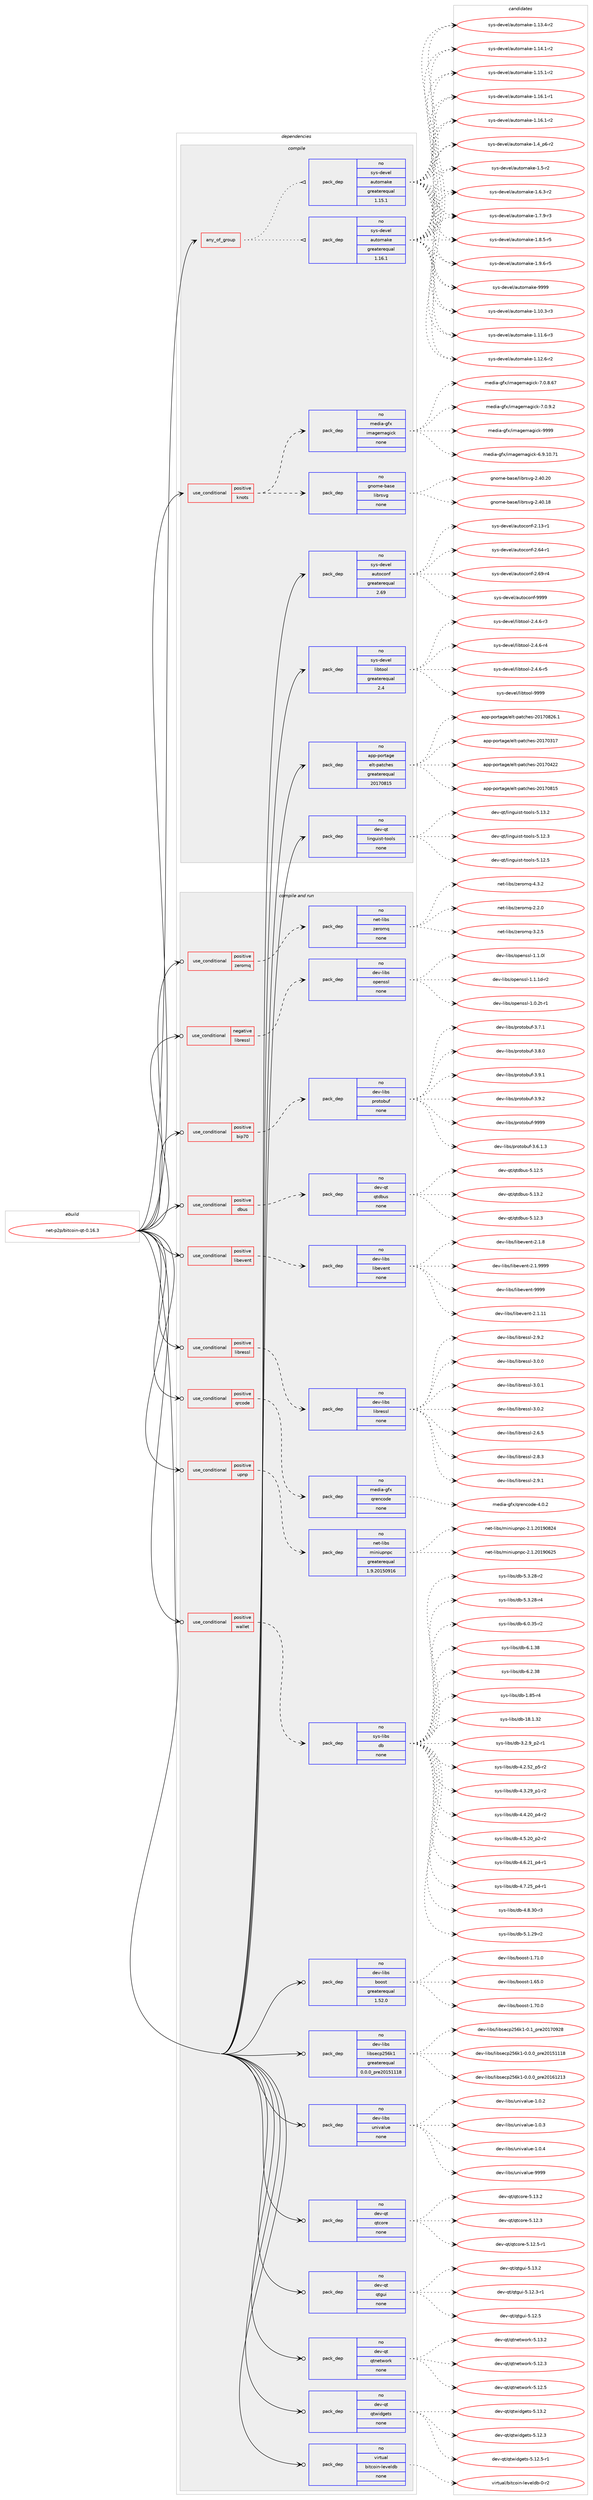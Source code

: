 digraph prolog {

# *************
# Graph options
# *************

newrank=true;
concentrate=true;
compound=true;
graph [rankdir=LR,fontname=Helvetica,fontsize=10,ranksep=1.5];#, ranksep=2.5, nodesep=0.2];
edge  [arrowhead=vee];
node  [fontname=Helvetica,fontsize=10];

# **********
# The ebuild
# **********

subgraph cluster_leftcol {
color=gray;
rank=same;
label=<<i>ebuild</i>>;
id [label="net-p2p/bitcoin-qt-0.16.3", color=red, width=4, href="../net-p2p/bitcoin-qt-0.16.3.svg"];
}

# ****************
# The dependencies
# ****************

subgraph cluster_midcol {
color=gray;
label=<<i>dependencies</i>>;
subgraph cluster_compile {
fillcolor="#eeeeee";
style=filled;
label=<<i>compile</i>>;
subgraph any14313 {
dependency839456 [label=<<TABLE BORDER="0" CELLBORDER="1" CELLSPACING="0" CELLPADDING="4"><TR><TD CELLPADDING="10">any_of_group</TD></TR></TABLE>>, shape=none, color=red];subgraph pack620031 {
dependency839457 [label=<<TABLE BORDER="0" CELLBORDER="1" CELLSPACING="0" CELLPADDING="4" WIDTH="220"><TR><TD ROWSPAN="6" CELLPADDING="30">pack_dep</TD></TR><TR><TD WIDTH="110">no</TD></TR><TR><TD>sys-devel</TD></TR><TR><TD>automake</TD></TR><TR><TD>greaterequal</TD></TR><TR><TD>1.16.1</TD></TR></TABLE>>, shape=none, color=blue];
}
dependency839456:e -> dependency839457:w [weight=20,style="dotted",arrowhead="oinv"];
subgraph pack620032 {
dependency839458 [label=<<TABLE BORDER="0" CELLBORDER="1" CELLSPACING="0" CELLPADDING="4" WIDTH="220"><TR><TD ROWSPAN="6" CELLPADDING="30">pack_dep</TD></TR><TR><TD WIDTH="110">no</TD></TR><TR><TD>sys-devel</TD></TR><TR><TD>automake</TD></TR><TR><TD>greaterequal</TD></TR><TR><TD>1.15.1</TD></TR></TABLE>>, shape=none, color=blue];
}
dependency839456:e -> dependency839458:w [weight=20,style="dotted",arrowhead="oinv"];
}
id:e -> dependency839456:w [weight=20,style="solid",arrowhead="vee"];
subgraph cond204618 {
dependency839459 [label=<<TABLE BORDER="0" CELLBORDER="1" CELLSPACING="0" CELLPADDING="4"><TR><TD ROWSPAN="3" CELLPADDING="10">use_conditional</TD></TR><TR><TD>positive</TD></TR><TR><TD>knots</TD></TR></TABLE>>, shape=none, color=red];
subgraph pack620033 {
dependency839460 [label=<<TABLE BORDER="0" CELLBORDER="1" CELLSPACING="0" CELLPADDING="4" WIDTH="220"><TR><TD ROWSPAN="6" CELLPADDING="30">pack_dep</TD></TR><TR><TD WIDTH="110">no</TD></TR><TR><TD>gnome-base</TD></TR><TR><TD>librsvg</TD></TR><TR><TD>none</TD></TR><TR><TD></TD></TR></TABLE>>, shape=none, color=blue];
}
dependency839459:e -> dependency839460:w [weight=20,style="dashed",arrowhead="vee"];
subgraph pack620034 {
dependency839461 [label=<<TABLE BORDER="0" CELLBORDER="1" CELLSPACING="0" CELLPADDING="4" WIDTH="220"><TR><TD ROWSPAN="6" CELLPADDING="30">pack_dep</TD></TR><TR><TD WIDTH="110">no</TD></TR><TR><TD>media-gfx</TD></TR><TR><TD>imagemagick</TD></TR><TR><TD>none</TD></TR><TR><TD></TD></TR></TABLE>>, shape=none, color=blue];
}
dependency839459:e -> dependency839461:w [weight=20,style="dashed",arrowhead="vee"];
}
id:e -> dependency839459:w [weight=20,style="solid",arrowhead="vee"];
subgraph pack620035 {
dependency839462 [label=<<TABLE BORDER="0" CELLBORDER="1" CELLSPACING="0" CELLPADDING="4" WIDTH="220"><TR><TD ROWSPAN="6" CELLPADDING="30">pack_dep</TD></TR><TR><TD WIDTH="110">no</TD></TR><TR><TD>app-portage</TD></TR><TR><TD>elt-patches</TD></TR><TR><TD>greaterequal</TD></TR><TR><TD>20170815</TD></TR></TABLE>>, shape=none, color=blue];
}
id:e -> dependency839462:w [weight=20,style="solid",arrowhead="vee"];
subgraph pack620036 {
dependency839463 [label=<<TABLE BORDER="0" CELLBORDER="1" CELLSPACING="0" CELLPADDING="4" WIDTH="220"><TR><TD ROWSPAN="6" CELLPADDING="30">pack_dep</TD></TR><TR><TD WIDTH="110">no</TD></TR><TR><TD>dev-qt</TD></TR><TR><TD>linguist-tools</TD></TR><TR><TD>none</TD></TR><TR><TD></TD></TR></TABLE>>, shape=none, color=blue];
}
id:e -> dependency839463:w [weight=20,style="solid",arrowhead="vee"];
subgraph pack620037 {
dependency839464 [label=<<TABLE BORDER="0" CELLBORDER="1" CELLSPACING="0" CELLPADDING="4" WIDTH="220"><TR><TD ROWSPAN="6" CELLPADDING="30">pack_dep</TD></TR><TR><TD WIDTH="110">no</TD></TR><TR><TD>sys-devel</TD></TR><TR><TD>autoconf</TD></TR><TR><TD>greaterequal</TD></TR><TR><TD>2.69</TD></TR></TABLE>>, shape=none, color=blue];
}
id:e -> dependency839464:w [weight=20,style="solid",arrowhead="vee"];
subgraph pack620038 {
dependency839465 [label=<<TABLE BORDER="0" CELLBORDER="1" CELLSPACING="0" CELLPADDING="4" WIDTH="220"><TR><TD ROWSPAN="6" CELLPADDING="30">pack_dep</TD></TR><TR><TD WIDTH="110">no</TD></TR><TR><TD>sys-devel</TD></TR><TR><TD>libtool</TD></TR><TR><TD>greaterequal</TD></TR><TR><TD>2.4</TD></TR></TABLE>>, shape=none, color=blue];
}
id:e -> dependency839465:w [weight=20,style="solid",arrowhead="vee"];
}
subgraph cluster_compileandrun {
fillcolor="#eeeeee";
style=filled;
label=<<i>compile and run</i>>;
subgraph cond204619 {
dependency839466 [label=<<TABLE BORDER="0" CELLBORDER="1" CELLSPACING="0" CELLPADDING="4"><TR><TD ROWSPAN="3" CELLPADDING="10">use_conditional</TD></TR><TR><TD>negative</TD></TR><TR><TD>libressl</TD></TR></TABLE>>, shape=none, color=red];
subgraph pack620039 {
dependency839467 [label=<<TABLE BORDER="0" CELLBORDER="1" CELLSPACING="0" CELLPADDING="4" WIDTH="220"><TR><TD ROWSPAN="6" CELLPADDING="30">pack_dep</TD></TR><TR><TD WIDTH="110">no</TD></TR><TR><TD>dev-libs</TD></TR><TR><TD>openssl</TD></TR><TR><TD>none</TD></TR><TR><TD></TD></TR></TABLE>>, shape=none, color=blue];
}
dependency839466:e -> dependency839467:w [weight=20,style="dashed",arrowhead="vee"];
}
id:e -> dependency839466:w [weight=20,style="solid",arrowhead="odotvee"];
subgraph cond204620 {
dependency839468 [label=<<TABLE BORDER="0" CELLBORDER="1" CELLSPACING="0" CELLPADDING="4"><TR><TD ROWSPAN="3" CELLPADDING="10">use_conditional</TD></TR><TR><TD>positive</TD></TR><TR><TD>bip70</TD></TR></TABLE>>, shape=none, color=red];
subgraph pack620040 {
dependency839469 [label=<<TABLE BORDER="0" CELLBORDER="1" CELLSPACING="0" CELLPADDING="4" WIDTH="220"><TR><TD ROWSPAN="6" CELLPADDING="30">pack_dep</TD></TR><TR><TD WIDTH="110">no</TD></TR><TR><TD>dev-libs</TD></TR><TR><TD>protobuf</TD></TR><TR><TD>none</TD></TR><TR><TD></TD></TR></TABLE>>, shape=none, color=blue];
}
dependency839468:e -> dependency839469:w [weight=20,style="dashed",arrowhead="vee"];
}
id:e -> dependency839468:w [weight=20,style="solid",arrowhead="odotvee"];
subgraph cond204621 {
dependency839470 [label=<<TABLE BORDER="0" CELLBORDER="1" CELLSPACING="0" CELLPADDING="4"><TR><TD ROWSPAN="3" CELLPADDING="10">use_conditional</TD></TR><TR><TD>positive</TD></TR><TR><TD>dbus</TD></TR></TABLE>>, shape=none, color=red];
subgraph pack620041 {
dependency839471 [label=<<TABLE BORDER="0" CELLBORDER="1" CELLSPACING="0" CELLPADDING="4" WIDTH="220"><TR><TD ROWSPAN="6" CELLPADDING="30">pack_dep</TD></TR><TR><TD WIDTH="110">no</TD></TR><TR><TD>dev-qt</TD></TR><TR><TD>qtdbus</TD></TR><TR><TD>none</TD></TR><TR><TD></TD></TR></TABLE>>, shape=none, color=blue];
}
dependency839470:e -> dependency839471:w [weight=20,style="dashed",arrowhead="vee"];
}
id:e -> dependency839470:w [weight=20,style="solid",arrowhead="odotvee"];
subgraph cond204622 {
dependency839472 [label=<<TABLE BORDER="0" CELLBORDER="1" CELLSPACING="0" CELLPADDING="4"><TR><TD ROWSPAN="3" CELLPADDING="10">use_conditional</TD></TR><TR><TD>positive</TD></TR><TR><TD>libevent</TD></TR></TABLE>>, shape=none, color=red];
subgraph pack620042 {
dependency839473 [label=<<TABLE BORDER="0" CELLBORDER="1" CELLSPACING="0" CELLPADDING="4" WIDTH="220"><TR><TD ROWSPAN="6" CELLPADDING="30">pack_dep</TD></TR><TR><TD WIDTH="110">no</TD></TR><TR><TD>dev-libs</TD></TR><TR><TD>libevent</TD></TR><TR><TD>none</TD></TR><TR><TD></TD></TR></TABLE>>, shape=none, color=blue];
}
dependency839472:e -> dependency839473:w [weight=20,style="dashed",arrowhead="vee"];
}
id:e -> dependency839472:w [weight=20,style="solid",arrowhead="odotvee"];
subgraph cond204623 {
dependency839474 [label=<<TABLE BORDER="0" CELLBORDER="1" CELLSPACING="0" CELLPADDING="4"><TR><TD ROWSPAN="3" CELLPADDING="10">use_conditional</TD></TR><TR><TD>positive</TD></TR><TR><TD>libressl</TD></TR></TABLE>>, shape=none, color=red];
subgraph pack620043 {
dependency839475 [label=<<TABLE BORDER="0" CELLBORDER="1" CELLSPACING="0" CELLPADDING="4" WIDTH="220"><TR><TD ROWSPAN="6" CELLPADDING="30">pack_dep</TD></TR><TR><TD WIDTH="110">no</TD></TR><TR><TD>dev-libs</TD></TR><TR><TD>libressl</TD></TR><TR><TD>none</TD></TR><TR><TD></TD></TR></TABLE>>, shape=none, color=blue];
}
dependency839474:e -> dependency839475:w [weight=20,style="dashed",arrowhead="vee"];
}
id:e -> dependency839474:w [weight=20,style="solid",arrowhead="odotvee"];
subgraph cond204624 {
dependency839476 [label=<<TABLE BORDER="0" CELLBORDER="1" CELLSPACING="0" CELLPADDING="4"><TR><TD ROWSPAN="3" CELLPADDING="10">use_conditional</TD></TR><TR><TD>positive</TD></TR><TR><TD>qrcode</TD></TR></TABLE>>, shape=none, color=red];
subgraph pack620044 {
dependency839477 [label=<<TABLE BORDER="0" CELLBORDER="1" CELLSPACING="0" CELLPADDING="4" WIDTH="220"><TR><TD ROWSPAN="6" CELLPADDING="30">pack_dep</TD></TR><TR><TD WIDTH="110">no</TD></TR><TR><TD>media-gfx</TD></TR><TR><TD>qrencode</TD></TR><TR><TD>none</TD></TR><TR><TD></TD></TR></TABLE>>, shape=none, color=blue];
}
dependency839476:e -> dependency839477:w [weight=20,style="dashed",arrowhead="vee"];
}
id:e -> dependency839476:w [weight=20,style="solid",arrowhead="odotvee"];
subgraph cond204625 {
dependency839478 [label=<<TABLE BORDER="0" CELLBORDER="1" CELLSPACING="0" CELLPADDING="4"><TR><TD ROWSPAN="3" CELLPADDING="10">use_conditional</TD></TR><TR><TD>positive</TD></TR><TR><TD>upnp</TD></TR></TABLE>>, shape=none, color=red];
subgraph pack620045 {
dependency839479 [label=<<TABLE BORDER="0" CELLBORDER="1" CELLSPACING="0" CELLPADDING="4" WIDTH="220"><TR><TD ROWSPAN="6" CELLPADDING="30">pack_dep</TD></TR><TR><TD WIDTH="110">no</TD></TR><TR><TD>net-libs</TD></TR><TR><TD>miniupnpc</TD></TR><TR><TD>greaterequal</TD></TR><TR><TD>1.9.20150916</TD></TR></TABLE>>, shape=none, color=blue];
}
dependency839478:e -> dependency839479:w [weight=20,style="dashed",arrowhead="vee"];
}
id:e -> dependency839478:w [weight=20,style="solid",arrowhead="odotvee"];
subgraph cond204626 {
dependency839480 [label=<<TABLE BORDER="0" CELLBORDER="1" CELLSPACING="0" CELLPADDING="4"><TR><TD ROWSPAN="3" CELLPADDING="10">use_conditional</TD></TR><TR><TD>positive</TD></TR><TR><TD>wallet</TD></TR></TABLE>>, shape=none, color=red];
subgraph pack620046 {
dependency839481 [label=<<TABLE BORDER="0" CELLBORDER="1" CELLSPACING="0" CELLPADDING="4" WIDTH="220"><TR><TD ROWSPAN="6" CELLPADDING="30">pack_dep</TD></TR><TR><TD WIDTH="110">no</TD></TR><TR><TD>sys-libs</TD></TR><TR><TD>db</TD></TR><TR><TD>none</TD></TR><TR><TD></TD></TR></TABLE>>, shape=none, color=blue];
}
dependency839480:e -> dependency839481:w [weight=20,style="dashed",arrowhead="vee"];
}
id:e -> dependency839480:w [weight=20,style="solid",arrowhead="odotvee"];
subgraph cond204627 {
dependency839482 [label=<<TABLE BORDER="0" CELLBORDER="1" CELLSPACING="0" CELLPADDING="4"><TR><TD ROWSPAN="3" CELLPADDING="10">use_conditional</TD></TR><TR><TD>positive</TD></TR><TR><TD>zeromq</TD></TR></TABLE>>, shape=none, color=red];
subgraph pack620047 {
dependency839483 [label=<<TABLE BORDER="0" CELLBORDER="1" CELLSPACING="0" CELLPADDING="4" WIDTH="220"><TR><TD ROWSPAN="6" CELLPADDING="30">pack_dep</TD></TR><TR><TD WIDTH="110">no</TD></TR><TR><TD>net-libs</TD></TR><TR><TD>zeromq</TD></TR><TR><TD>none</TD></TR><TR><TD></TD></TR></TABLE>>, shape=none, color=blue];
}
dependency839482:e -> dependency839483:w [weight=20,style="dashed",arrowhead="vee"];
}
id:e -> dependency839482:w [weight=20,style="solid",arrowhead="odotvee"];
subgraph pack620048 {
dependency839484 [label=<<TABLE BORDER="0" CELLBORDER="1" CELLSPACING="0" CELLPADDING="4" WIDTH="220"><TR><TD ROWSPAN="6" CELLPADDING="30">pack_dep</TD></TR><TR><TD WIDTH="110">no</TD></TR><TR><TD>dev-libs</TD></TR><TR><TD>boost</TD></TR><TR><TD>greaterequal</TD></TR><TR><TD>1.52.0</TD></TR></TABLE>>, shape=none, color=blue];
}
id:e -> dependency839484:w [weight=20,style="solid",arrowhead="odotvee"];
subgraph pack620049 {
dependency839485 [label=<<TABLE BORDER="0" CELLBORDER="1" CELLSPACING="0" CELLPADDING="4" WIDTH="220"><TR><TD ROWSPAN="6" CELLPADDING="30">pack_dep</TD></TR><TR><TD WIDTH="110">no</TD></TR><TR><TD>dev-libs</TD></TR><TR><TD>libsecp256k1</TD></TR><TR><TD>greaterequal</TD></TR><TR><TD>0.0.0_pre20151118</TD></TR></TABLE>>, shape=none, color=blue];
}
id:e -> dependency839485:w [weight=20,style="solid",arrowhead="odotvee"];
subgraph pack620050 {
dependency839486 [label=<<TABLE BORDER="0" CELLBORDER="1" CELLSPACING="0" CELLPADDING="4" WIDTH="220"><TR><TD ROWSPAN="6" CELLPADDING="30">pack_dep</TD></TR><TR><TD WIDTH="110">no</TD></TR><TR><TD>dev-libs</TD></TR><TR><TD>univalue</TD></TR><TR><TD>none</TD></TR><TR><TD></TD></TR></TABLE>>, shape=none, color=blue];
}
id:e -> dependency839486:w [weight=20,style="solid",arrowhead="odotvee"];
subgraph pack620051 {
dependency839487 [label=<<TABLE BORDER="0" CELLBORDER="1" CELLSPACING="0" CELLPADDING="4" WIDTH="220"><TR><TD ROWSPAN="6" CELLPADDING="30">pack_dep</TD></TR><TR><TD WIDTH="110">no</TD></TR><TR><TD>dev-qt</TD></TR><TR><TD>qtcore</TD></TR><TR><TD>none</TD></TR><TR><TD></TD></TR></TABLE>>, shape=none, color=blue];
}
id:e -> dependency839487:w [weight=20,style="solid",arrowhead="odotvee"];
subgraph pack620052 {
dependency839488 [label=<<TABLE BORDER="0" CELLBORDER="1" CELLSPACING="0" CELLPADDING="4" WIDTH="220"><TR><TD ROWSPAN="6" CELLPADDING="30">pack_dep</TD></TR><TR><TD WIDTH="110">no</TD></TR><TR><TD>dev-qt</TD></TR><TR><TD>qtgui</TD></TR><TR><TD>none</TD></TR><TR><TD></TD></TR></TABLE>>, shape=none, color=blue];
}
id:e -> dependency839488:w [weight=20,style="solid",arrowhead="odotvee"];
subgraph pack620053 {
dependency839489 [label=<<TABLE BORDER="0" CELLBORDER="1" CELLSPACING="0" CELLPADDING="4" WIDTH="220"><TR><TD ROWSPAN="6" CELLPADDING="30">pack_dep</TD></TR><TR><TD WIDTH="110">no</TD></TR><TR><TD>dev-qt</TD></TR><TR><TD>qtnetwork</TD></TR><TR><TD>none</TD></TR><TR><TD></TD></TR></TABLE>>, shape=none, color=blue];
}
id:e -> dependency839489:w [weight=20,style="solid",arrowhead="odotvee"];
subgraph pack620054 {
dependency839490 [label=<<TABLE BORDER="0" CELLBORDER="1" CELLSPACING="0" CELLPADDING="4" WIDTH="220"><TR><TD ROWSPAN="6" CELLPADDING="30">pack_dep</TD></TR><TR><TD WIDTH="110">no</TD></TR><TR><TD>dev-qt</TD></TR><TR><TD>qtwidgets</TD></TR><TR><TD>none</TD></TR><TR><TD></TD></TR></TABLE>>, shape=none, color=blue];
}
id:e -> dependency839490:w [weight=20,style="solid",arrowhead="odotvee"];
subgraph pack620055 {
dependency839491 [label=<<TABLE BORDER="0" CELLBORDER="1" CELLSPACING="0" CELLPADDING="4" WIDTH="220"><TR><TD ROWSPAN="6" CELLPADDING="30">pack_dep</TD></TR><TR><TD WIDTH="110">no</TD></TR><TR><TD>virtual</TD></TR><TR><TD>bitcoin-leveldb</TD></TR><TR><TD>none</TD></TR><TR><TD></TD></TR></TABLE>>, shape=none, color=blue];
}
id:e -> dependency839491:w [weight=20,style="solid",arrowhead="odotvee"];
}
subgraph cluster_run {
fillcolor="#eeeeee";
style=filled;
label=<<i>run</i>>;
}
}

# **************
# The candidates
# **************

subgraph cluster_choices {
rank=same;
color=gray;
label=<<i>candidates</i>>;

subgraph choice620031 {
color=black;
nodesep=1;
choice11512111545100101118101108479711711611110997107101454946494846514511451 [label="sys-devel/automake-1.10.3-r3", color=red, width=4,href="../sys-devel/automake-1.10.3-r3.svg"];
choice11512111545100101118101108479711711611110997107101454946494946544511451 [label="sys-devel/automake-1.11.6-r3", color=red, width=4,href="../sys-devel/automake-1.11.6-r3.svg"];
choice11512111545100101118101108479711711611110997107101454946495046544511450 [label="sys-devel/automake-1.12.6-r2", color=red, width=4,href="../sys-devel/automake-1.12.6-r2.svg"];
choice11512111545100101118101108479711711611110997107101454946495146524511450 [label="sys-devel/automake-1.13.4-r2", color=red, width=4,href="../sys-devel/automake-1.13.4-r2.svg"];
choice11512111545100101118101108479711711611110997107101454946495246494511450 [label="sys-devel/automake-1.14.1-r2", color=red, width=4,href="../sys-devel/automake-1.14.1-r2.svg"];
choice11512111545100101118101108479711711611110997107101454946495346494511450 [label="sys-devel/automake-1.15.1-r2", color=red, width=4,href="../sys-devel/automake-1.15.1-r2.svg"];
choice11512111545100101118101108479711711611110997107101454946495446494511449 [label="sys-devel/automake-1.16.1-r1", color=red, width=4,href="../sys-devel/automake-1.16.1-r1.svg"];
choice11512111545100101118101108479711711611110997107101454946495446494511450 [label="sys-devel/automake-1.16.1-r2", color=red, width=4,href="../sys-devel/automake-1.16.1-r2.svg"];
choice115121115451001011181011084797117116111109971071014549465295112544511450 [label="sys-devel/automake-1.4_p6-r2", color=red, width=4,href="../sys-devel/automake-1.4_p6-r2.svg"];
choice11512111545100101118101108479711711611110997107101454946534511450 [label="sys-devel/automake-1.5-r2", color=red, width=4,href="../sys-devel/automake-1.5-r2.svg"];
choice115121115451001011181011084797117116111109971071014549465446514511450 [label="sys-devel/automake-1.6.3-r2", color=red, width=4,href="../sys-devel/automake-1.6.3-r2.svg"];
choice115121115451001011181011084797117116111109971071014549465546574511451 [label="sys-devel/automake-1.7.9-r3", color=red, width=4,href="../sys-devel/automake-1.7.9-r3.svg"];
choice115121115451001011181011084797117116111109971071014549465646534511453 [label="sys-devel/automake-1.8.5-r5", color=red, width=4,href="../sys-devel/automake-1.8.5-r5.svg"];
choice115121115451001011181011084797117116111109971071014549465746544511453 [label="sys-devel/automake-1.9.6-r5", color=red, width=4,href="../sys-devel/automake-1.9.6-r5.svg"];
choice115121115451001011181011084797117116111109971071014557575757 [label="sys-devel/automake-9999", color=red, width=4,href="../sys-devel/automake-9999.svg"];
dependency839457:e -> choice11512111545100101118101108479711711611110997107101454946494846514511451:w [style=dotted,weight="100"];
dependency839457:e -> choice11512111545100101118101108479711711611110997107101454946494946544511451:w [style=dotted,weight="100"];
dependency839457:e -> choice11512111545100101118101108479711711611110997107101454946495046544511450:w [style=dotted,weight="100"];
dependency839457:e -> choice11512111545100101118101108479711711611110997107101454946495146524511450:w [style=dotted,weight="100"];
dependency839457:e -> choice11512111545100101118101108479711711611110997107101454946495246494511450:w [style=dotted,weight="100"];
dependency839457:e -> choice11512111545100101118101108479711711611110997107101454946495346494511450:w [style=dotted,weight="100"];
dependency839457:e -> choice11512111545100101118101108479711711611110997107101454946495446494511449:w [style=dotted,weight="100"];
dependency839457:e -> choice11512111545100101118101108479711711611110997107101454946495446494511450:w [style=dotted,weight="100"];
dependency839457:e -> choice115121115451001011181011084797117116111109971071014549465295112544511450:w [style=dotted,weight="100"];
dependency839457:e -> choice11512111545100101118101108479711711611110997107101454946534511450:w [style=dotted,weight="100"];
dependency839457:e -> choice115121115451001011181011084797117116111109971071014549465446514511450:w [style=dotted,weight="100"];
dependency839457:e -> choice115121115451001011181011084797117116111109971071014549465546574511451:w [style=dotted,weight="100"];
dependency839457:e -> choice115121115451001011181011084797117116111109971071014549465646534511453:w [style=dotted,weight="100"];
dependency839457:e -> choice115121115451001011181011084797117116111109971071014549465746544511453:w [style=dotted,weight="100"];
dependency839457:e -> choice115121115451001011181011084797117116111109971071014557575757:w [style=dotted,weight="100"];
}
subgraph choice620032 {
color=black;
nodesep=1;
choice11512111545100101118101108479711711611110997107101454946494846514511451 [label="sys-devel/automake-1.10.3-r3", color=red, width=4,href="../sys-devel/automake-1.10.3-r3.svg"];
choice11512111545100101118101108479711711611110997107101454946494946544511451 [label="sys-devel/automake-1.11.6-r3", color=red, width=4,href="../sys-devel/automake-1.11.6-r3.svg"];
choice11512111545100101118101108479711711611110997107101454946495046544511450 [label="sys-devel/automake-1.12.6-r2", color=red, width=4,href="../sys-devel/automake-1.12.6-r2.svg"];
choice11512111545100101118101108479711711611110997107101454946495146524511450 [label="sys-devel/automake-1.13.4-r2", color=red, width=4,href="../sys-devel/automake-1.13.4-r2.svg"];
choice11512111545100101118101108479711711611110997107101454946495246494511450 [label="sys-devel/automake-1.14.1-r2", color=red, width=4,href="../sys-devel/automake-1.14.1-r2.svg"];
choice11512111545100101118101108479711711611110997107101454946495346494511450 [label="sys-devel/automake-1.15.1-r2", color=red, width=4,href="../sys-devel/automake-1.15.1-r2.svg"];
choice11512111545100101118101108479711711611110997107101454946495446494511449 [label="sys-devel/automake-1.16.1-r1", color=red, width=4,href="../sys-devel/automake-1.16.1-r1.svg"];
choice11512111545100101118101108479711711611110997107101454946495446494511450 [label="sys-devel/automake-1.16.1-r2", color=red, width=4,href="../sys-devel/automake-1.16.1-r2.svg"];
choice115121115451001011181011084797117116111109971071014549465295112544511450 [label="sys-devel/automake-1.4_p6-r2", color=red, width=4,href="../sys-devel/automake-1.4_p6-r2.svg"];
choice11512111545100101118101108479711711611110997107101454946534511450 [label="sys-devel/automake-1.5-r2", color=red, width=4,href="../sys-devel/automake-1.5-r2.svg"];
choice115121115451001011181011084797117116111109971071014549465446514511450 [label="sys-devel/automake-1.6.3-r2", color=red, width=4,href="../sys-devel/automake-1.6.3-r2.svg"];
choice115121115451001011181011084797117116111109971071014549465546574511451 [label="sys-devel/automake-1.7.9-r3", color=red, width=4,href="../sys-devel/automake-1.7.9-r3.svg"];
choice115121115451001011181011084797117116111109971071014549465646534511453 [label="sys-devel/automake-1.8.5-r5", color=red, width=4,href="../sys-devel/automake-1.8.5-r5.svg"];
choice115121115451001011181011084797117116111109971071014549465746544511453 [label="sys-devel/automake-1.9.6-r5", color=red, width=4,href="../sys-devel/automake-1.9.6-r5.svg"];
choice115121115451001011181011084797117116111109971071014557575757 [label="sys-devel/automake-9999", color=red, width=4,href="../sys-devel/automake-9999.svg"];
dependency839458:e -> choice11512111545100101118101108479711711611110997107101454946494846514511451:w [style=dotted,weight="100"];
dependency839458:e -> choice11512111545100101118101108479711711611110997107101454946494946544511451:w [style=dotted,weight="100"];
dependency839458:e -> choice11512111545100101118101108479711711611110997107101454946495046544511450:w [style=dotted,weight="100"];
dependency839458:e -> choice11512111545100101118101108479711711611110997107101454946495146524511450:w [style=dotted,weight="100"];
dependency839458:e -> choice11512111545100101118101108479711711611110997107101454946495246494511450:w [style=dotted,weight="100"];
dependency839458:e -> choice11512111545100101118101108479711711611110997107101454946495346494511450:w [style=dotted,weight="100"];
dependency839458:e -> choice11512111545100101118101108479711711611110997107101454946495446494511449:w [style=dotted,weight="100"];
dependency839458:e -> choice11512111545100101118101108479711711611110997107101454946495446494511450:w [style=dotted,weight="100"];
dependency839458:e -> choice115121115451001011181011084797117116111109971071014549465295112544511450:w [style=dotted,weight="100"];
dependency839458:e -> choice11512111545100101118101108479711711611110997107101454946534511450:w [style=dotted,weight="100"];
dependency839458:e -> choice115121115451001011181011084797117116111109971071014549465446514511450:w [style=dotted,weight="100"];
dependency839458:e -> choice115121115451001011181011084797117116111109971071014549465546574511451:w [style=dotted,weight="100"];
dependency839458:e -> choice115121115451001011181011084797117116111109971071014549465646534511453:w [style=dotted,weight="100"];
dependency839458:e -> choice115121115451001011181011084797117116111109971071014549465746544511453:w [style=dotted,weight="100"];
dependency839458:e -> choice115121115451001011181011084797117116111109971071014557575757:w [style=dotted,weight="100"];
}
subgraph choice620033 {
color=black;
nodesep=1;
choice10311011110910145989711510147108105981141151181034550465248464956 [label="gnome-base/librsvg-2.40.18", color=red, width=4,href="../gnome-base/librsvg-2.40.18.svg"];
choice10311011110910145989711510147108105981141151181034550465248465048 [label="gnome-base/librsvg-2.40.20", color=red, width=4,href="../gnome-base/librsvg-2.40.20.svg"];
dependency839460:e -> choice10311011110910145989711510147108105981141151181034550465248464956:w [style=dotted,weight="100"];
dependency839460:e -> choice10311011110910145989711510147108105981141151181034550465248465048:w [style=dotted,weight="100"];
}
subgraph choice620034 {
color=black;
nodesep=1;
choice10910110010597451031021204710510997103101109971031059910745544657464948465549 [label="media-gfx/imagemagick-6.9.10.71", color=red, width=4,href="../media-gfx/imagemagick-6.9.10.71.svg"];
choice109101100105974510310212047105109971031011099710310599107455546484656465455 [label="media-gfx/imagemagick-7.0.8.67", color=red, width=4,href="../media-gfx/imagemagick-7.0.8.67.svg"];
choice1091011001059745103102120471051099710310110997103105991074555464846574650 [label="media-gfx/imagemagick-7.0.9.2", color=red, width=4,href="../media-gfx/imagemagick-7.0.9.2.svg"];
choice1091011001059745103102120471051099710310110997103105991074557575757 [label="media-gfx/imagemagick-9999", color=red, width=4,href="../media-gfx/imagemagick-9999.svg"];
dependency839461:e -> choice10910110010597451031021204710510997103101109971031059910745544657464948465549:w [style=dotted,weight="100"];
dependency839461:e -> choice109101100105974510310212047105109971031011099710310599107455546484656465455:w [style=dotted,weight="100"];
dependency839461:e -> choice1091011001059745103102120471051099710310110997103105991074555464846574650:w [style=dotted,weight="100"];
dependency839461:e -> choice1091011001059745103102120471051099710310110997103105991074557575757:w [style=dotted,weight="100"];
}
subgraph choice620035 {
color=black;
nodesep=1;
choice97112112451121111141169710310147101108116451129711699104101115455048495548514955 [label="app-portage/elt-patches-20170317", color=red, width=4,href="../app-portage/elt-patches-20170317.svg"];
choice97112112451121111141169710310147101108116451129711699104101115455048495548525050 [label="app-portage/elt-patches-20170422", color=red, width=4,href="../app-portage/elt-patches-20170422.svg"];
choice97112112451121111141169710310147101108116451129711699104101115455048495548564953 [label="app-portage/elt-patches-20170815", color=red, width=4,href="../app-portage/elt-patches-20170815.svg"];
choice971121124511211111411697103101471011081164511297116991041011154550484955485650544649 [label="app-portage/elt-patches-20170826.1", color=red, width=4,href="../app-portage/elt-patches-20170826.1.svg"];
dependency839462:e -> choice97112112451121111141169710310147101108116451129711699104101115455048495548514955:w [style=dotted,weight="100"];
dependency839462:e -> choice97112112451121111141169710310147101108116451129711699104101115455048495548525050:w [style=dotted,weight="100"];
dependency839462:e -> choice97112112451121111141169710310147101108116451129711699104101115455048495548564953:w [style=dotted,weight="100"];
dependency839462:e -> choice971121124511211111411697103101471011081164511297116991041011154550484955485650544649:w [style=dotted,weight="100"];
}
subgraph choice620036 {
color=black;
nodesep=1;
choice10010111845113116471081051101031171051151164511611111110811545534649504651 [label="dev-qt/linguist-tools-5.12.3", color=red, width=4,href="../dev-qt/linguist-tools-5.12.3.svg"];
choice10010111845113116471081051101031171051151164511611111110811545534649504653 [label="dev-qt/linguist-tools-5.12.5", color=red, width=4,href="../dev-qt/linguist-tools-5.12.5.svg"];
choice10010111845113116471081051101031171051151164511611111110811545534649514650 [label="dev-qt/linguist-tools-5.13.2", color=red, width=4,href="../dev-qt/linguist-tools-5.13.2.svg"];
dependency839463:e -> choice10010111845113116471081051101031171051151164511611111110811545534649504651:w [style=dotted,weight="100"];
dependency839463:e -> choice10010111845113116471081051101031171051151164511611111110811545534649504653:w [style=dotted,weight="100"];
dependency839463:e -> choice10010111845113116471081051101031171051151164511611111110811545534649514650:w [style=dotted,weight="100"];
}
subgraph choice620037 {
color=black;
nodesep=1;
choice1151211154510010111810110847971171161119911111010245504649514511449 [label="sys-devel/autoconf-2.13-r1", color=red, width=4,href="../sys-devel/autoconf-2.13-r1.svg"];
choice1151211154510010111810110847971171161119911111010245504654524511449 [label="sys-devel/autoconf-2.64-r1", color=red, width=4,href="../sys-devel/autoconf-2.64-r1.svg"];
choice1151211154510010111810110847971171161119911111010245504654574511452 [label="sys-devel/autoconf-2.69-r4", color=red, width=4,href="../sys-devel/autoconf-2.69-r4.svg"];
choice115121115451001011181011084797117116111991111101024557575757 [label="sys-devel/autoconf-9999", color=red, width=4,href="../sys-devel/autoconf-9999.svg"];
dependency839464:e -> choice1151211154510010111810110847971171161119911111010245504649514511449:w [style=dotted,weight="100"];
dependency839464:e -> choice1151211154510010111810110847971171161119911111010245504654524511449:w [style=dotted,weight="100"];
dependency839464:e -> choice1151211154510010111810110847971171161119911111010245504654574511452:w [style=dotted,weight="100"];
dependency839464:e -> choice115121115451001011181011084797117116111991111101024557575757:w [style=dotted,weight="100"];
}
subgraph choice620038 {
color=black;
nodesep=1;
choice1151211154510010111810110847108105981161111111084550465246544511451 [label="sys-devel/libtool-2.4.6-r3", color=red, width=4,href="../sys-devel/libtool-2.4.6-r3.svg"];
choice1151211154510010111810110847108105981161111111084550465246544511452 [label="sys-devel/libtool-2.4.6-r4", color=red, width=4,href="../sys-devel/libtool-2.4.6-r4.svg"];
choice1151211154510010111810110847108105981161111111084550465246544511453 [label="sys-devel/libtool-2.4.6-r5", color=red, width=4,href="../sys-devel/libtool-2.4.6-r5.svg"];
choice1151211154510010111810110847108105981161111111084557575757 [label="sys-devel/libtool-9999", color=red, width=4,href="../sys-devel/libtool-9999.svg"];
dependency839465:e -> choice1151211154510010111810110847108105981161111111084550465246544511451:w [style=dotted,weight="100"];
dependency839465:e -> choice1151211154510010111810110847108105981161111111084550465246544511452:w [style=dotted,weight="100"];
dependency839465:e -> choice1151211154510010111810110847108105981161111111084550465246544511453:w [style=dotted,weight="100"];
dependency839465:e -> choice1151211154510010111810110847108105981161111111084557575757:w [style=dotted,weight="100"];
}
subgraph choice620039 {
color=black;
nodesep=1;
choice1001011184510810598115471111121011101151151084549464846501164511449 [label="dev-libs/openssl-1.0.2t-r1", color=red, width=4,href="../dev-libs/openssl-1.0.2t-r1.svg"];
choice100101118451081059811547111112101110115115108454946494648108 [label="dev-libs/openssl-1.1.0l", color=red, width=4,href="../dev-libs/openssl-1.1.0l.svg"];
choice1001011184510810598115471111121011101151151084549464946491004511450 [label="dev-libs/openssl-1.1.1d-r2", color=red, width=4,href="../dev-libs/openssl-1.1.1d-r2.svg"];
dependency839467:e -> choice1001011184510810598115471111121011101151151084549464846501164511449:w [style=dotted,weight="100"];
dependency839467:e -> choice100101118451081059811547111112101110115115108454946494648108:w [style=dotted,weight="100"];
dependency839467:e -> choice1001011184510810598115471111121011101151151084549464946491004511450:w [style=dotted,weight="100"];
}
subgraph choice620040 {
color=black;
nodesep=1;
choice100101118451081059811547112114111116111981171024551465446494651 [label="dev-libs/protobuf-3.6.1.3", color=red, width=4,href="../dev-libs/protobuf-3.6.1.3.svg"];
choice10010111845108105981154711211411111611198117102455146554649 [label="dev-libs/protobuf-3.7.1", color=red, width=4,href="../dev-libs/protobuf-3.7.1.svg"];
choice10010111845108105981154711211411111611198117102455146564648 [label="dev-libs/protobuf-3.8.0", color=red, width=4,href="../dev-libs/protobuf-3.8.0.svg"];
choice10010111845108105981154711211411111611198117102455146574649 [label="dev-libs/protobuf-3.9.1", color=red, width=4,href="../dev-libs/protobuf-3.9.1.svg"];
choice10010111845108105981154711211411111611198117102455146574650 [label="dev-libs/protobuf-3.9.2", color=red, width=4,href="../dev-libs/protobuf-3.9.2.svg"];
choice100101118451081059811547112114111116111981171024557575757 [label="dev-libs/protobuf-9999", color=red, width=4,href="../dev-libs/protobuf-9999.svg"];
dependency839469:e -> choice100101118451081059811547112114111116111981171024551465446494651:w [style=dotted,weight="100"];
dependency839469:e -> choice10010111845108105981154711211411111611198117102455146554649:w [style=dotted,weight="100"];
dependency839469:e -> choice10010111845108105981154711211411111611198117102455146564648:w [style=dotted,weight="100"];
dependency839469:e -> choice10010111845108105981154711211411111611198117102455146574649:w [style=dotted,weight="100"];
dependency839469:e -> choice10010111845108105981154711211411111611198117102455146574650:w [style=dotted,weight="100"];
dependency839469:e -> choice100101118451081059811547112114111116111981171024557575757:w [style=dotted,weight="100"];
}
subgraph choice620041 {
color=black;
nodesep=1;
choice10010111845113116471131161009811711545534649504651 [label="dev-qt/qtdbus-5.12.3", color=red, width=4,href="../dev-qt/qtdbus-5.12.3.svg"];
choice10010111845113116471131161009811711545534649504653 [label="dev-qt/qtdbus-5.12.5", color=red, width=4,href="../dev-qt/qtdbus-5.12.5.svg"];
choice10010111845113116471131161009811711545534649514650 [label="dev-qt/qtdbus-5.13.2", color=red, width=4,href="../dev-qt/qtdbus-5.13.2.svg"];
dependency839471:e -> choice10010111845113116471131161009811711545534649504651:w [style=dotted,weight="100"];
dependency839471:e -> choice10010111845113116471131161009811711545534649504653:w [style=dotted,weight="100"];
dependency839471:e -> choice10010111845113116471131161009811711545534649514650:w [style=dotted,weight="100"];
}
subgraph choice620042 {
color=black;
nodesep=1;
choice1001011184510810598115471081059810111810111011645504649464949 [label="dev-libs/libevent-2.1.11", color=red, width=4,href="../dev-libs/libevent-2.1.11.svg"];
choice10010111845108105981154710810598101118101110116455046494656 [label="dev-libs/libevent-2.1.8", color=red, width=4,href="../dev-libs/libevent-2.1.8.svg"];
choice10010111845108105981154710810598101118101110116455046494657575757 [label="dev-libs/libevent-2.1.9999", color=red, width=4,href="../dev-libs/libevent-2.1.9999.svg"];
choice100101118451081059811547108105981011181011101164557575757 [label="dev-libs/libevent-9999", color=red, width=4,href="../dev-libs/libevent-9999.svg"];
dependency839473:e -> choice1001011184510810598115471081059810111810111011645504649464949:w [style=dotted,weight="100"];
dependency839473:e -> choice10010111845108105981154710810598101118101110116455046494656:w [style=dotted,weight="100"];
dependency839473:e -> choice10010111845108105981154710810598101118101110116455046494657575757:w [style=dotted,weight="100"];
dependency839473:e -> choice100101118451081059811547108105981011181011101164557575757:w [style=dotted,weight="100"];
}
subgraph choice620043 {
color=black;
nodesep=1;
choice10010111845108105981154710810598114101115115108455046544653 [label="dev-libs/libressl-2.6.5", color=red, width=4,href="../dev-libs/libressl-2.6.5.svg"];
choice10010111845108105981154710810598114101115115108455046564651 [label="dev-libs/libressl-2.8.3", color=red, width=4,href="../dev-libs/libressl-2.8.3.svg"];
choice10010111845108105981154710810598114101115115108455046574649 [label="dev-libs/libressl-2.9.1", color=red, width=4,href="../dev-libs/libressl-2.9.1.svg"];
choice10010111845108105981154710810598114101115115108455046574650 [label="dev-libs/libressl-2.9.2", color=red, width=4,href="../dev-libs/libressl-2.9.2.svg"];
choice10010111845108105981154710810598114101115115108455146484648 [label="dev-libs/libressl-3.0.0", color=red, width=4,href="../dev-libs/libressl-3.0.0.svg"];
choice10010111845108105981154710810598114101115115108455146484649 [label="dev-libs/libressl-3.0.1", color=red, width=4,href="../dev-libs/libressl-3.0.1.svg"];
choice10010111845108105981154710810598114101115115108455146484650 [label="dev-libs/libressl-3.0.2", color=red, width=4,href="../dev-libs/libressl-3.0.2.svg"];
dependency839475:e -> choice10010111845108105981154710810598114101115115108455046544653:w [style=dotted,weight="100"];
dependency839475:e -> choice10010111845108105981154710810598114101115115108455046564651:w [style=dotted,weight="100"];
dependency839475:e -> choice10010111845108105981154710810598114101115115108455046574649:w [style=dotted,weight="100"];
dependency839475:e -> choice10010111845108105981154710810598114101115115108455046574650:w [style=dotted,weight="100"];
dependency839475:e -> choice10010111845108105981154710810598114101115115108455146484648:w [style=dotted,weight="100"];
dependency839475:e -> choice10010111845108105981154710810598114101115115108455146484649:w [style=dotted,weight="100"];
dependency839475:e -> choice10010111845108105981154710810598114101115115108455146484650:w [style=dotted,weight="100"];
}
subgraph choice620044 {
color=black;
nodesep=1;
choice10910110010597451031021204711311410111099111100101455246484650 [label="media-gfx/qrencode-4.0.2", color=red, width=4,href="../media-gfx/qrencode-4.0.2.svg"];
dependency839477:e -> choice10910110010597451031021204711311410111099111100101455246484650:w [style=dotted,weight="100"];
}
subgraph choice620045 {
color=black;
nodesep=1;
choice1101011164510810598115471091051101051171121101129945504649465048495748545053 [label="net-libs/miniupnpc-2.1.20190625", color=red, width=4,href="../net-libs/miniupnpc-2.1.20190625.svg"];
choice1101011164510810598115471091051101051171121101129945504649465048495748565052 [label="net-libs/miniupnpc-2.1.20190824", color=red, width=4,href="../net-libs/miniupnpc-2.1.20190824.svg"];
dependency839479:e -> choice1101011164510810598115471091051101051171121101129945504649465048495748545053:w [style=dotted,weight="100"];
dependency839479:e -> choice1101011164510810598115471091051101051171121101129945504649465048495748565052:w [style=dotted,weight="100"];
}
subgraph choice620046 {
color=black;
nodesep=1;
choice1151211154510810598115471009845494656534511452 [label="sys-libs/db-1.85-r4", color=red, width=4,href="../sys-libs/db-1.85-r4.svg"];
choice115121115451081059811547100984549564649465150 [label="sys-libs/db-18.1.32", color=red, width=4,href="../sys-libs/db-18.1.32.svg"];
choice1151211154510810598115471009845514650465795112504511449 [label="sys-libs/db-3.2.9_p2-r1", color=red, width=4,href="../sys-libs/db-3.2.9_p2-r1.svg"];
choice115121115451081059811547100984552465046535095112534511450 [label="sys-libs/db-4.2.52_p5-r2", color=red, width=4,href="../sys-libs/db-4.2.52_p5-r2.svg"];
choice115121115451081059811547100984552465146505795112494511450 [label="sys-libs/db-4.3.29_p1-r2", color=red, width=4,href="../sys-libs/db-4.3.29_p1-r2.svg"];
choice115121115451081059811547100984552465246504895112524511450 [label="sys-libs/db-4.4.20_p4-r2", color=red, width=4,href="../sys-libs/db-4.4.20_p4-r2.svg"];
choice115121115451081059811547100984552465346504895112504511450 [label="sys-libs/db-4.5.20_p2-r2", color=red, width=4,href="../sys-libs/db-4.5.20_p2-r2.svg"];
choice115121115451081059811547100984552465446504995112524511449 [label="sys-libs/db-4.6.21_p4-r1", color=red, width=4,href="../sys-libs/db-4.6.21_p4-r1.svg"];
choice115121115451081059811547100984552465546505395112524511449 [label="sys-libs/db-4.7.25_p4-r1", color=red, width=4,href="../sys-libs/db-4.7.25_p4-r1.svg"];
choice11512111545108105981154710098455246564651484511451 [label="sys-libs/db-4.8.30-r3", color=red, width=4,href="../sys-libs/db-4.8.30-r3.svg"];
choice11512111545108105981154710098455346494650574511450 [label="sys-libs/db-5.1.29-r2", color=red, width=4,href="../sys-libs/db-5.1.29-r2.svg"];
choice11512111545108105981154710098455346514650564511450 [label="sys-libs/db-5.3.28-r2", color=red, width=4,href="../sys-libs/db-5.3.28-r2.svg"];
choice11512111545108105981154710098455346514650564511452 [label="sys-libs/db-5.3.28-r4", color=red, width=4,href="../sys-libs/db-5.3.28-r4.svg"];
choice11512111545108105981154710098455446484651534511450 [label="sys-libs/db-6.0.35-r2", color=red, width=4,href="../sys-libs/db-6.0.35-r2.svg"];
choice1151211154510810598115471009845544649465156 [label="sys-libs/db-6.1.38", color=red, width=4,href="../sys-libs/db-6.1.38.svg"];
choice1151211154510810598115471009845544650465156 [label="sys-libs/db-6.2.38", color=red, width=4,href="../sys-libs/db-6.2.38.svg"];
dependency839481:e -> choice1151211154510810598115471009845494656534511452:w [style=dotted,weight="100"];
dependency839481:e -> choice115121115451081059811547100984549564649465150:w [style=dotted,weight="100"];
dependency839481:e -> choice1151211154510810598115471009845514650465795112504511449:w [style=dotted,weight="100"];
dependency839481:e -> choice115121115451081059811547100984552465046535095112534511450:w [style=dotted,weight="100"];
dependency839481:e -> choice115121115451081059811547100984552465146505795112494511450:w [style=dotted,weight="100"];
dependency839481:e -> choice115121115451081059811547100984552465246504895112524511450:w [style=dotted,weight="100"];
dependency839481:e -> choice115121115451081059811547100984552465346504895112504511450:w [style=dotted,weight="100"];
dependency839481:e -> choice115121115451081059811547100984552465446504995112524511449:w [style=dotted,weight="100"];
dependency839481:e -> choice115121115451081059811547100984552465546505395112524511449:w [style=dotted,weight="100"];
dependency839481:e -> choice11512111545108105981154710098455246564651484511451:w [style=dotted,weight="100"];
dependency839481:e -> choice11512111545108105981154710098455346494650574511450:w [style=dotted,weight="100"];
dependency839481:e -> choice11512111545108105981154710098455346514650564511450:w [style=dotted,weight="100"];
dependency839481:e -> choice11512111545108105981154710098455346514650564511452:w [style=dotted,weight="100"];
dependency839481:e -> choice11512111545108105981154710098455446484651534511450:w [style=dotted,weight="100"];
dependency839481:e -> choice1151211154510810598115471009845544649465156:w [style=dotted,weight="100"];
dependency839481:e -> choice1151211154510810598115471009845544650465156:w [style=dotted,weight="100"];
}
subgraph choice620047 {
color=black;
nodesep=1;
choice110101116451081059811547122101114111109113455046504648 [label="net-libs/zeromq-2.2.0", color=red, width=4,href="../net-libs/zeromq-2.2.0.svg"];
choice110101116451081059811547122101114111109113455146504653 [label="net-libs/zeromq-3.2.5", color=red, width=4,href="../net-libs/zeromq-3.2.5.svg"];
choice110101116451081059811547122101114111109113455246514650 [label="net-libs/zeromq-4.3.2", color=red, width=4,href="../net-libs/zeromq-4.3.2.svg"];
dependency839483:e -> choice110101116451081059811547122101114111109113455046504648:w [style=dotted,weight="100"];
dependency839483:e -> choice110101116451081059811547122101114111109113455146504653:w [style=dotted,weight="100"];
dependency839483:e -> choice110101116451081059811547122101114111109113455246514650:w [style=dotted,weight="100"];
}
subgraph choice620048 {
color=black;
nodesep=1;
choice1001011184510810598115479811111111511645494654534648 [label="dev-libs/boost-1.65.0", color=red, width=4,href="../dev-libs/boost-1.65.0.svg"];
choice1001011184510810598115479811111111511645494655484648 [label="dev-libs/boost-1.70.0", color=red, width=4,href="../dev-libs/boost-1.70.0.svg"];
choice1001011184510810598115479811111111511645494655494648 [label="dev-libs/boost-1.71.0", color=red, width=4,href="../dev-libs/boost-1.71.0.svg"];
dependency839484:e -> choice1001011184510810598115479811111111511645494654534648:w [style=dotted,weight="100"];
dependency839484:e -> choice1001011184510810598115479811111111511645494655484648:w [style=dotted,weight="100"];
dependency839484:e -> choice1001011184510810598115479811111111511645494655494648:w [style=dotted,weight="100"];
}
subgraph choice620049 {
color=black;
nodesep=1;
choice100101118451081059811547108105981151019911250535410749454846484648951121141015048495349494956 [label="dev-libs/libsecp256k1-0.0.0_pre20151118", color=red, width=4,href="../dev-libs/libsecp256k1-0.0.0_pre20151118.svg"];
choice100101118451081059811547108105981151019911250535410749454846484648951121141015048495449504951 [label="dev-libs/libsecp256k1-0.0.0_pre20161213", color=red, width=4,href="../dev-libs/libsecp256k1-0.0.0_pre20161213.svg"];
choice10010111845108105981154710810598115101991125053541074945484649951121141015048495548575056 [label="dev-libs/libsecp256k1-0.1_pre20170928", color=red, width=4,href="../dev-libs/libsecp256k1-0.1_pre20170928.svg"];
dependency839485:e -> choice100101118451081059811547108105981151019911250535410749454846484648951121141015048495349494956:w [style=dotted,weight="100"];
dependency839485:e -> choice100101118451081059811547108105981151019911250535410749454846484648951121141015048495449504951:w [style=dotted,weight="100"];
dependency839485:e -> choice10010111845108105981154710810598115101991125053541074945484649951121141015048495548575056:w [style=dotted,weight="100"];
}
subgraph choice620050 {
color=black;
nodesep=1;
choice10010111845108105981154711711010511897108117101454946484650 [label="dev-libs/univalue-1.0.2", color=red, width=4,href="../dev-libs/univalue-1.0.2.svg"];
choice10010111845108105981154711711010511897108117101454946484651 [label="dev-libs/univalue-1.0.3", color=red, width=4,href="../dev-libs/univalue-1.0.3.svg"];
choice10010111845108105981154711711010511897108117101454946484652 [label="dev-libs/univalue-1.0.4", color=red, width=4,href="../dev-libs/univalue-1.0.4.svg"];
choice100101118451081059811547117110105118971081171014557575757 [label="dev-libs/univalue-9999", color=red, width=4,href="../dev-libs/univalue-9999.svg"];
dependency839486:e -> choice10010111845108105981154711711010511897108117101454946484650:w [style=dotted,weight="100"];
dependency839486:e -> choice10010111845108105981154711711010511897108117101454946484651:w [style=dotted,weight="100"];
dependency839486:e -> choice10010111845108105981154711711010511897108117101454946484652:w [style=dotted,weight="100"];
dependency839486:e -> choice100101118451081059811547117110105118971081171014557575757:w [style=dotted,weight="100"];
}
subgraph choice620051 {
color=black;
nodesep=1;
choice10010111845113116471131169911111410145534649504651 [label="dev-qt/qtcore-5.12.3", color=red, width=4,href="../dev-qt/qtcore-5.12.3.svg"];
choice100101118451131164711311699111114101455346495046534511449 [label="dev-qt/qtcore-5.12.5-r1", color=red, width=4,href="../dev-qt/qtcore-5.12.5-r1.svg"];
choice10010111845113116471131169911111410145534649514650 [label="dev-qt/qtcore-5.13.2", color=red, width=4,href="../dev-qt/qtcore-5.13.2.svg"];
dependency839487:e -> choice10010111845113116471131169911111410145534649504651:w [style=dotted,weight="100"];
dependency839487:e -> choice100101118451131164711311699111114101455346495046534511449:w [style=dotted,weight="100"];
dependency839487:e -> choice10010111845113116471131169911111410145534649514650:w [style=dotted,weight="100"];
}
subgraph choice620052 {
color=black;
nodesep=1;
choice1001011184511311647113116103117105455346495046514511449 [label="dev-qt/qtgui-5.12.3-r1", color=red, width=4,href="../dev-qt/qtgui-5.12.3-r1.svg"];
choice100101118451131164711311610311710545534649504653 [label="dev-qt/qtgui-5.12.5", color=red, width=4,href="../dev-qt/qtgui-5.12.5.svg"];
choice100101118451131164711311610311710545534649514650 [label="dev-qt/qtgui-5.13.2", color=red, width=4,href="../dev-qt/qtgui-5.13.2.svg"];
dependency839488:e -> choice1001011184511311647113116103117105455346495046514511449:w [style=dotted,weight="100"];
dependency839488:e -> choice100101118451131164711311610311710545534649504653:w [style=dotted,weight="100"];
dependency839488:e -> choice100101118451131164711311610311710545534649514650:w [style=dotted,weight="100"];
}
subgraph choice620053 {
color=black;
nodesep=1;
choice100101118451131164711311611010111611911111410745534649504651 [label="dev-qt/qtnetwork-5.12.3", color=red, width=4,href="../dev-qt/qtnetwork-5.12.3.svg"];
choice100101118451131164711311611010111611911111410745534649504653 [label="dev-qt/qtnetwork-5.12.5", color=red, width=4,href="../dev-qt/qtnetwork-5.12.5.svg"];
choice100101118451131164711311611010111611911111410745534649514650 [label="dev-qt/qtnetwork-5.13.2", color=red, width=4,href="../dev-qt/qtnetwork-5.13.2.svg"];
dependency839489:e -> choice100101118451131164711311611010111611911111410745534649504651:w [style=dotted,weight="100"];
dependency839489:e -> choice100101118451131164711311611010111611911111410745534649504653:w [style=dotted,weight="100"];
dependency839489:e -> choice100101118451131164711311611010111611911111410745534649514650:w [style=dotted,weight="100"];
}
subgraph choice620054 {
color=black;
nodesep=1;
choice100101118451131164711311611910510010310111611545534649504651 [label="dev-qt/qtwidgets-5.12.3", color=red, width=4,href="../dev-qt/qtwidgets-5.12.3.svg"];
choice1001011184511311647113116119105100103101116115455346495046534511449 [label="dev-qt/qtwidgets-5.12.5-r1", color=red, width=4,href="../dev-qt/qtwidgets-5.12.5-r1.svg"];
choice100101118451131164711311611910510010310111611545534649514650 [label="dev-qt/qtwidgets-5.13.2", color=red, width=4,href="../dev-qt/qtwidgets-5.13.2.svg"];
dependency839490:e -> choice100101118451131164711311611910510010310111611545534649504651:w [style=dotted,weight="100"];
dependency839490:e -> choice1001011184511311647113116119105100103101116115455346495046534511449:w [style=dotted,weight="100"];
dependency839490:e -> choice100101118451131164711311611910510010310111611545534649514650:w [style=dotted,weight="100"];
}
subgraph choice620055 {
color=black;
nodesep=1;
choice11810511411611797108479810511699111105110451081011181011081009845484511450 [label="virtual/bitcoin-leveldb-0-r2", color=red, width=4,href="../virtual/bitcoin-leveldb-0-r2.svg"];
dependency839491:e -> choice11810511411611797108479810511699111105110451081011181011081009845484511450:w [style=dotted,weight="100"];
}
}

}
